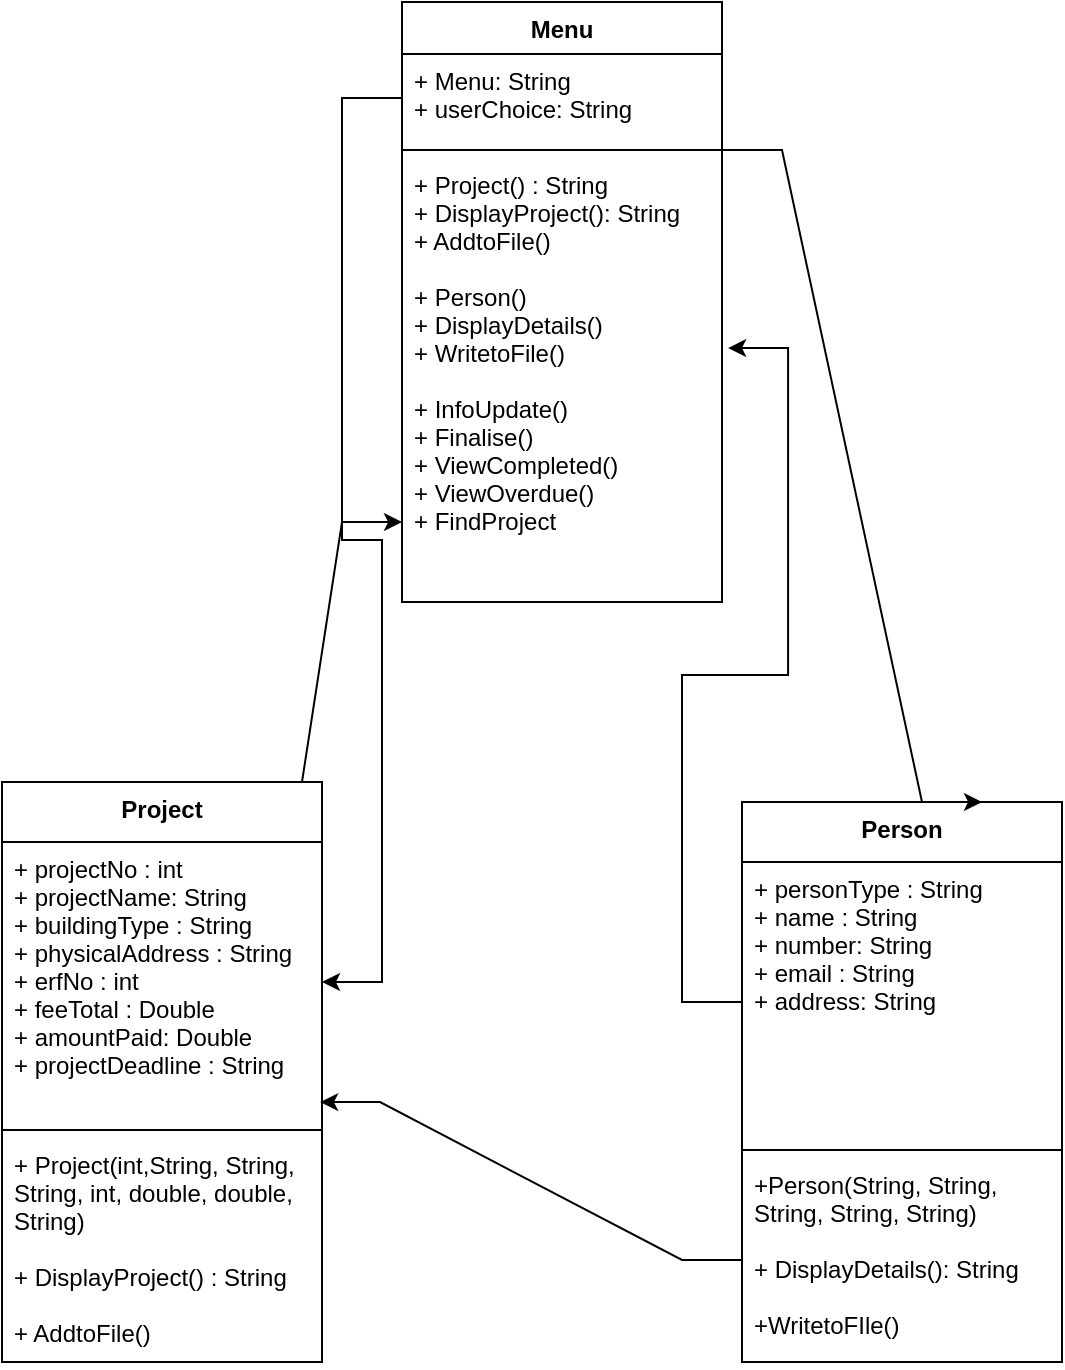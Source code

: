 <mxfile version="15.4.3" type="device"><diagram id="mDfDvGaxRtYXWEmHXytM" name="Page-1"><mxGraphModel dx="868" dy="450" grid="1" gridSize="10" guides="1" tooltips="1" connect="1" arrows="1" fold="1" page="1" pageScale="1" pageWidth="827" pageHeight="1169" math="0" shadow="0"><root><mxCell id="0"/><mxCell id="1" parent="0"/><mxCell id="OduOXAyE686Vu1vVRgvT-1" value="Menu" style="swimlane;fontStyle=1;align=center;verticalAlign=top;childLayout=stackLayout;horizontal=1;startSize=26;horizontalStack=0;resizeParent=1;resizeParentMax=0;resizeLast=0;collapsible=1;marginBottom=0;" vertex="1" parent="1"><mxGeometry x="280" y="20" width="160" height="300" as="geometry"/></mxCell><mxCell id="OduOXAyE686Vu1vVRgvT-2" value="+ Menu: String&#10;+ userChoice: String&#10;" style="text;strokeColor=none;fillColor=none;align=left;verticalAlign=top;spacingLeft=4;spacingRight=4;overflow=hidden;rotatable=0;points=[[0,0.5],[1,0.5]];portConstraint=eastwest;" vertex="1" parent="OduOXAyE686Vu1vVRgvT-1"><mxGeometry y="26" width="160" height="44" as="geometry"/></mxCell><mxCell id="OduOXAyE686Vu1vVRgvT-3" value="" style="line;strokeWidth=1;fillColor=none;align=left;verticalAlign=middle;spacingTop=-1;spacingLeft=3;spacingRight=3;rotatable=0;labelPosition=right;points=[];portConstraint=eastwest;" vertex="1" parent="OduOXAyE686Vu1vVRgvT-1"><mxGeometry y="70" width="160" height="8" as="geometry"/></mxCell><mxCell id="OduOXAyE686Vu1vVRgvT-4" value="+ Project() : String&#10;+ DisplayProject(): String&#10;+ AddtoFile()&#10;&#10;+ Person()&#10;+ DisplayDetails()&#10;+ WritetoFile()&#10;&#10;+ InfoUpdate()&#10;+ Finalise()&#10;+ ViewCompleted()&#10;+ ViewOverdue()&#10;+ FindProject&#10;&#10;&#10;&#10;&#10;" style="text;strokeColor=none;fillColor=none;align=left;verticalAlign=top;spacingLeft=4;spacingRight=4;overflow=hidden;rotatable=0;points=[[0,0.5],[1,0.5]];portConstraint=eastwest;" vertex="1" parent="OduOXAyE686Vu1vVRgvT-1"><mxGeometry y="78" width="160" height="222" as="geometry"/></mxCell><mxCell id="OduOXAyE686Vu1vVRgvT-11" style="edgeStyle=entityRelationEdgeStyle;rounded=0;orthogonalLoop=1;jettySize=auto;html=1;exitX=0.75;exitY=0;exitDx=0;exitDy=0;entryX=0;entryY=0.82;entryDx=0;entryDy=0;entryPerimeter=0;" edge="1" parent="1" source="OduOXAyE686Vu1vVRgvT-5" target="OduOXAyE686Vu1vVRgvT-4"><mxGeometry relative="1" as="geometry"/></mxCell><mxCell id="OduOXAyE686Vu1vVRgvT-5" value="Project" style="swimlane;fontStyle=1;align=center;verticalAlign=top;childLayout=stackLayout;horizontal=1;startSize=30;horizontalStack=0;resizeParent=1;resizeParentMax=0;resizeLast=0;collapsible=1;marginBottom=0;" vertex="1" parent="1"><mxGeometry x="80" y="410" width="160" height="290" as="geometry"/></mxCell><mxCell id="OduOXAyE686Vu1vVRgvT-6" value="+ projectNo : int&#10;+ projectName: String&#10;+ buildingType : String&#10;+ physicalAddress : String&#10;+ erfNo : int&#10;+ feeTotal : Double&#10;+ amountPaid: Double&#10;+ projectDeadline : String&#10;&#10;&#10;" style="text;strokeColor=none;fillColor=none;align=left;verticalAlign=top;spacingLeft=4;spacingRight=4;overflow=hidden;rotatable=0;points=[[0,0.5],[1,0.5]];portConstraint=eastwest;" vertex="1" parent="OduOXAyE686Vu1vVRgvT-5"><mxGeometry y="30" width="160" height="140" as="geometry"/></mxCell><mxCell id="OduOXAyE686Vu1vVRgvT-7" value="" style="line;strokeWidth=1;fillColor=none;align=left;verticalAlign=middle;spacingTop=-1;spacingLeft=3;spacingRight=3;rotatable=0;labelPosition=right;points=[];portConstraint=eastwest;" vertex="1" parent="OduOXAyE686Vu1vVRgvT-5"><mxGeometry y="170" width="160" height="8" as="geometry"/></mxCell><mxCell id="OduOXAyE686Vu1vVRgvT-8" value="+ Project(int,String, String,&#10;String, int, double, double, &#10;String)&#10;&#10;+ DisplayProject() : String&#10;&#10;+ AddtoFile()" style="text;strokeColor=none;fillColor=none;align=left;verticalAlign=top;spacingLeft=4;spacingRight=4;overflow=hidden;rotatable=0;points=[[0,0.5],[1,0.5]];portConstraint=eastwest;" vertex="1" parent="OduOXAyE686Vu1vVRgvT-5"><mxGeometry y="178" width="160" height="112" as="geometry"/></mxCell><mxCell id="OduOXAyE686Vu1vVRgvT-12" style="edgeStyle=entityRelationEdgeStyle;rounded=0;orthogonalLoop=1;jettySize=auto;html=1;" edge="1" parent="1" source="OduOXAyE686Vu1vVRgvT-2" target="OduOXAyE686Vu1vVRgvT-6"><mxGeometry relative="1" as="geometry"/></mxCell><mxCell id="OduOXAyE686Vu1vVRgvT-13" value="Person" style="swimlane;fontStyle=1;align=center;verticalAlign=top;childLayout=stackLayout;horizontal=1;startSize=30;horizontalStack=0;resizeParent=1;resizeParentMax=0;resizeLast=0;collapsible=1;marginBottom=0;" vertex="1" parent="1"><mxGeometry x="450" y="420" width="160" height="280" as="geometry"/></mxCell><mxCell id="OduOXAyE686Vu1vVRgvT-14" value="+ personType : String&#10;+ name : String&#10;+ number: String&#10;+ email : String&#10;+ address: String&#10;" style="text;strokeColor=none;fillColor=none;align=left;verticalAlign=top;spacingLeft=4;spacingRight=4;overflow=hidden;rotatable=0;points=[[0,0.5],[1,0.5]];portConstraint=eastwest;" vertex="1" parent="OduOXAyE686Vu1vVRgvT-13"><mxGeometry y="30" width="160" height="140" as="geometry"/></mxCell><mxCell id="OduOXAyE686Vu1vVRgvT-15" value="" style="line;strokeWidth=1;fillColor=none;align=left;verticalAlign=middle;spacingTop=-1;spacingLeft=3;spacingRight=3;rotatable=0;labelPosition=right;points=[];portConstraint=eastwest;" vertex="1" parent="OduOXAyE686Vu1vVRgvT-13"><mxGeometry y="170" width="160" height="8" as="geometry"/></mxCell><mxCell id="OduOXAyE686Vu1vVRgvT-16" value="+Person(String, String, &#10;String, String, String)&#10;&#10;+ DisplayDetails(): String&#10;&#10;+WritetoFIle()" style="text;strokeColor=none;fillColor=none;align=left;verticalAlign=top;spacingLeft=4;spacingRight=4;overflow=hidden;rotatable=0;points=[[0,0.5],[1,0.5]];portConstraint=eastwest;" vertex="1" parent="OduOXAyE686Vu1vVRgvT-13"><mxGeometry y="178" width="160" height="102" as="geometry"/></mxCell><mxCell id="OduOXAyE686Vu1vVRgvT-17" style="edgeStyle=entityRelationEdgeStyle;rounded=0;orthogonalLoop=1;jettySize=auto;html=1;entryX=1.019;entryY=0.428;entryDx=0;entryDy=0;entryPerimeter=0;" edge="1" parent="1" source="OduOXAyE686Vu1vVRgvT-14" target="OduOXAyE686Vu1vVRgvT-4"><mxGeometry relative="1" as="geometry"/></mxCell><mxCell id="OduOXAyE686Vu1vVRgvT-18" style="edgeStyle=entityRelationEdgeStyle;rounded=0;orthogonalLoop=1;jettySize=auto;html=1;entryX=0.75;entryY=0;entryDx=0;entryDy=0;" edge="1" parent="1" source="OduOXAyE686Vu1vVRgvT-3" target="OduOXAyE686Vu1vVRgvT-13"><mxGeometry relative="1" as="geometry"/></mxCell><mxCell id="OduOXAyE686Vu1vVRgvT-20" style="edgeStyle=entityRelationEdgeStyle;rounded=0;orthogonalLoop=1;jettySize=auto;html=1;exitX=0;exitY=0.5;exitDx=0;exitDy=0;entryX=0.994;entryY=0.929;entryDx=0;entryDy=0;entryPerimeter=0;" edge="1" parent="1" source="OduOXAyE686Vu1vVRgvT-16" target="OduOXAyE686Vu1vVRgvT-6"><mxGeometry relative="1" as="geometry"/></mxCell></root></mxGraphModel></diagram></mxfile>